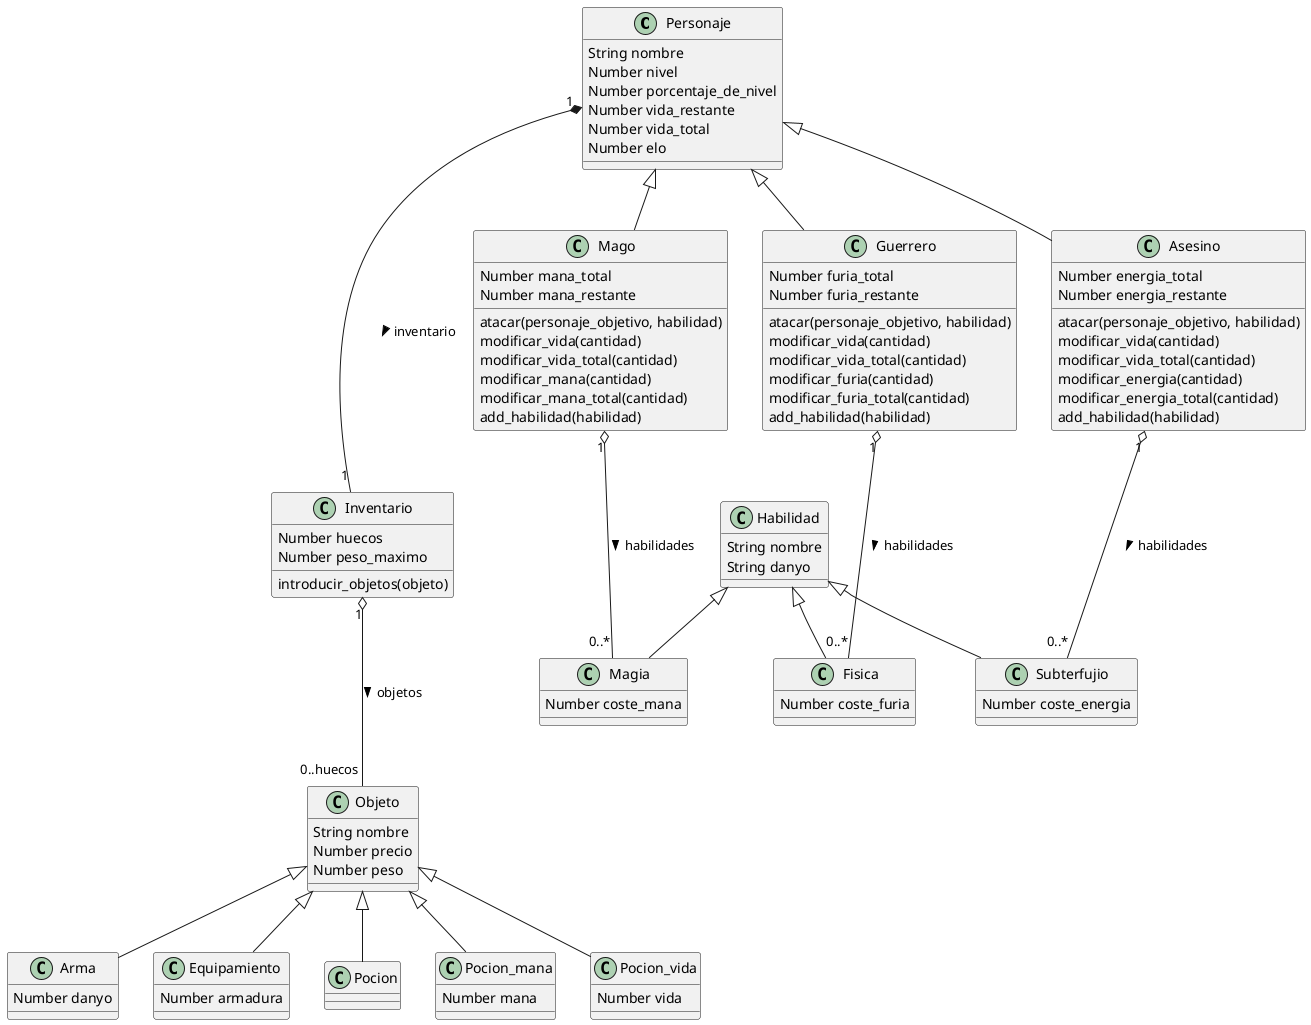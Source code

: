 @startuml DiagramaClases

Personaje "1" *--- "1" Inventario : inventario >
Guerrero "1" o--- "0..*" Fisica: habilidades >
Mago "1" o--- "0..*" Magia: habilidades >
Asesino "1" o--- "0..*" Subterfujio: habilidades >
Inventario "1" o--- "0..huecos" Objeto: objetos >

Personaje <|-- Guerrero
Personaje <|-- Mago
Personaje <|-- Asesino

Habilidad <|-- Fisica
Habilidad <|-- Subterfujio
Habilidad <|-- Magia

Objeto <|-- Arma
Objeto <|-- Equipamiento
Objeto <|-- Pocion
Objeto <|-- Pocion_mana
Objeto <|-- Pocion_vida

class Personaje {
    String nombre
    Number nivel
    Number porcentaje_de_nivel
    Number vida_restante
    Number vida_total
    Number elo
}
class Guerrero{
    Number furia_total
    Number furia_restante
    atacar(personaje_objetivo, habilidad)
    modificar_vida(cantidad)
    modificar_vida_total(cantidad)
    modificar_furia(cantidad)
    modificar_furia_total(cantidad)
    add_habilidad(habilidad)
}
class Mago{
    Number mana_total
    Number mana_restante
    atacar(personaje_objetivo, habilidad)
    modificar_vida(cantidad)
    modificar_vida_total(cantidad)
    modificar_mana(cantidad)
    modificar_mana_total(cantidad)
    add_habilidad(habilidad)
}
class Asesino{
    Number energia_total
    Number energia_restante
    atacar(personaje_objetivo, habilidad)
    modificar_vida(cantidad)
    modificar_vida_total(cantidad)
    modificar_energia(cantidad)
    modificar_energia_total(cantidad)
    add_habilidad(habilidad)
}
class Objeto{
    String nombre
    Number precio
    Number peso
}
class Inventario{
    Number huecos
    Number peso_maximo
    introducir_objetos(objeto)
}
class Equipamiento{
    Number armadura
}
class Arma{
    Number danyo
}
class Pocion_mana{
    Number mana
}
class Pocion_vida{
    Number vida
}
class Habilidad{
    String nombre
    String danyo
}
class Magia{
    Number coste_mana
}
class Fisica{
    Number coste_furia
}
class Subterfujio{
    Number coste_energia
}
@enduml